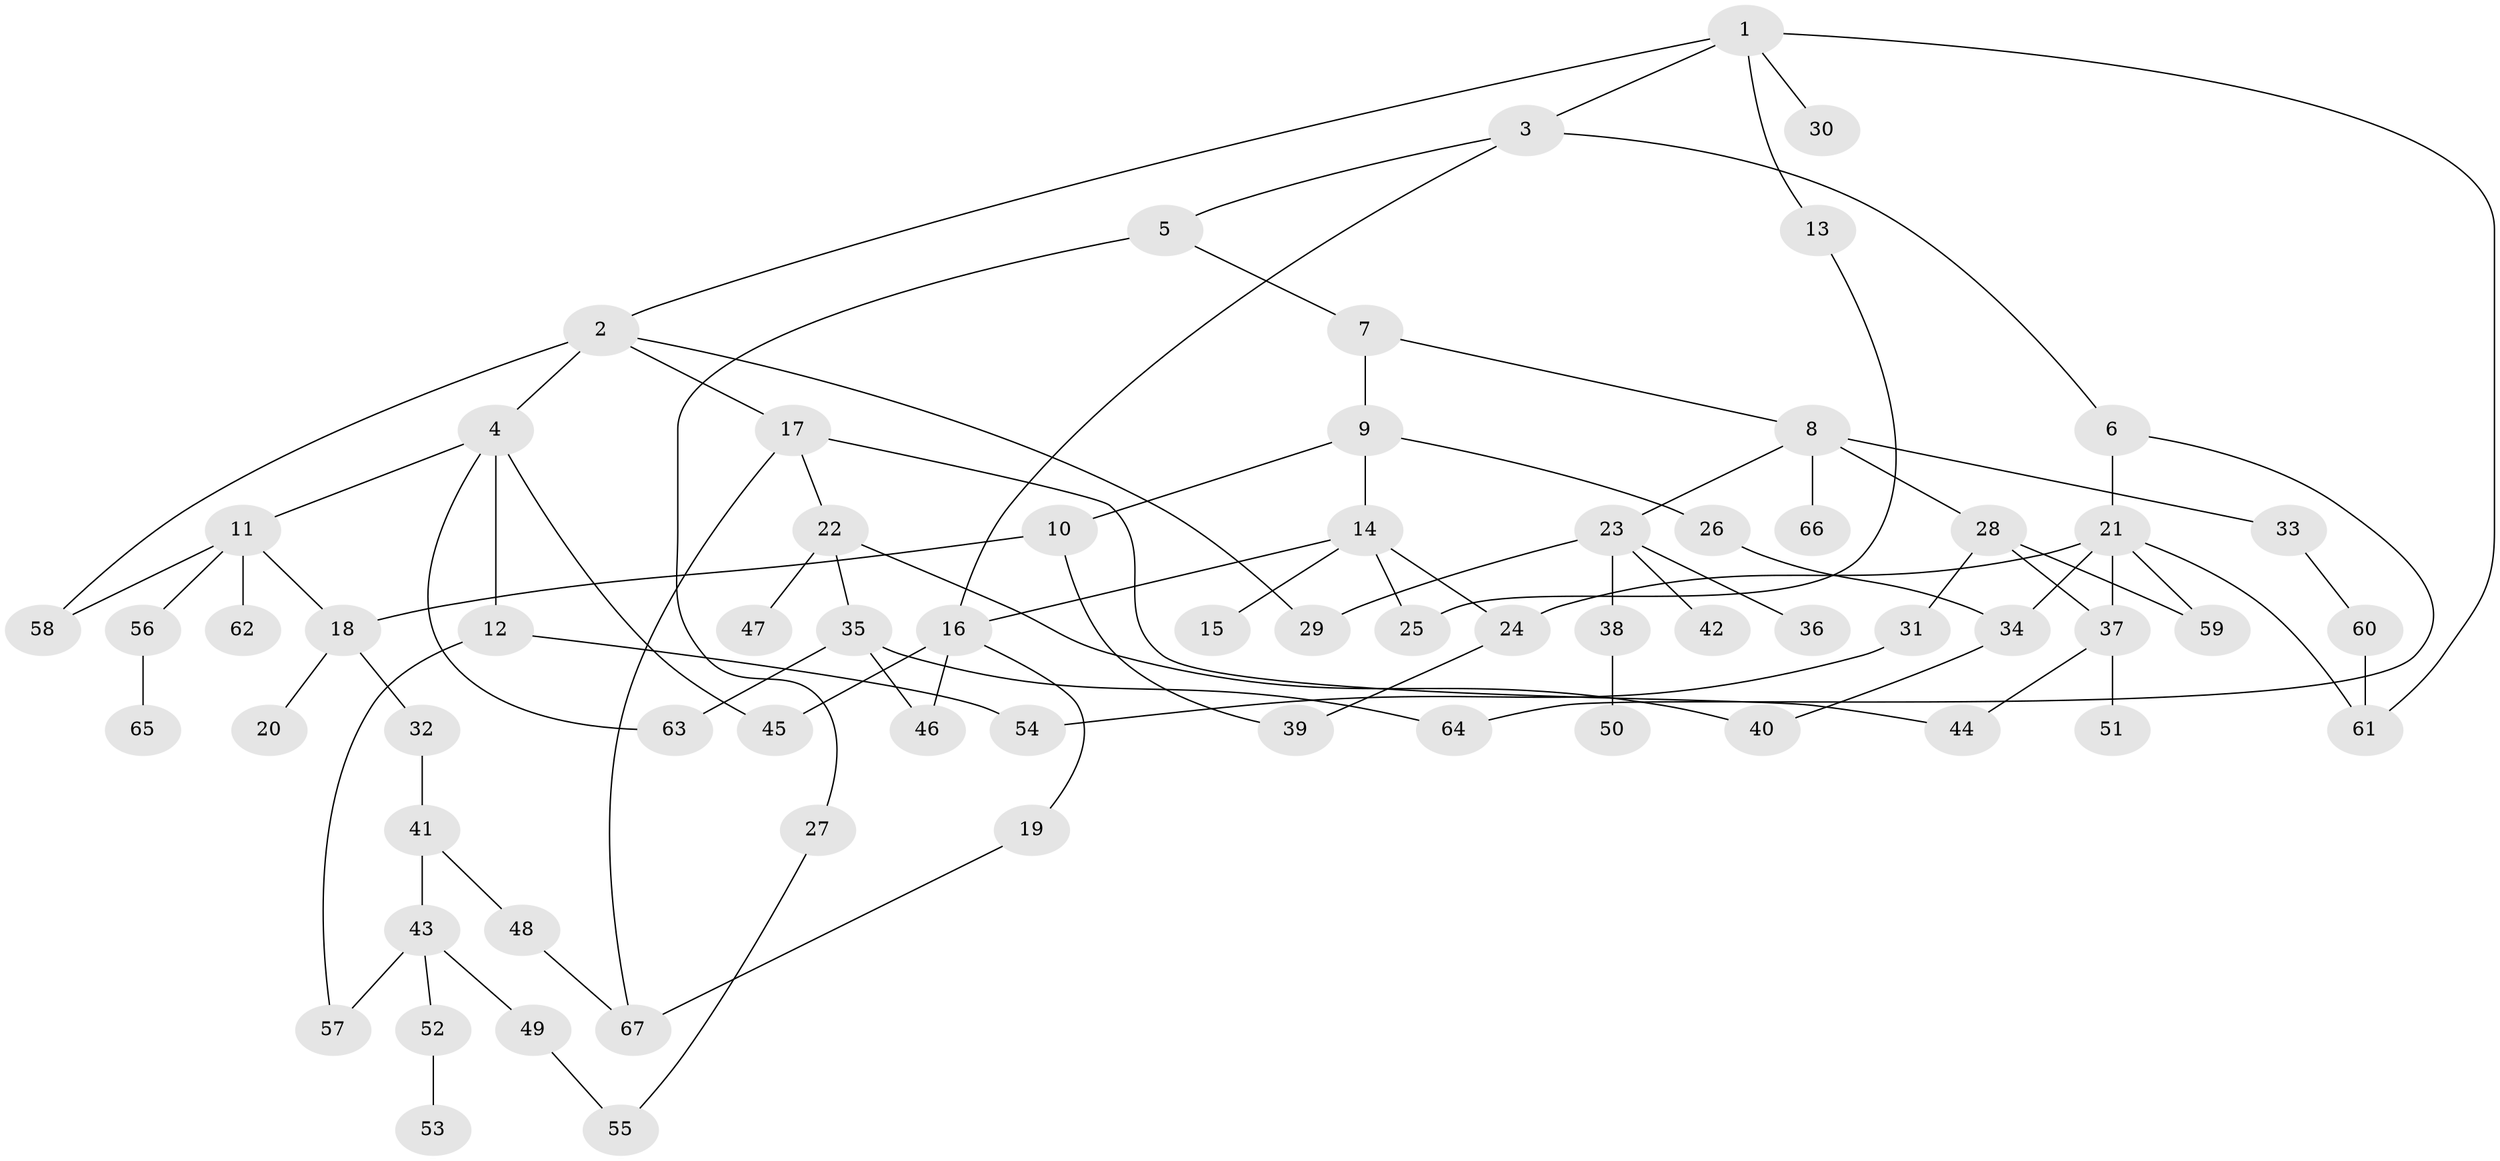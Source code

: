 // coarse degree distribution, {5: 0.13043478260869565, 3: 0.13043478260869565, 6: 0.043478260869565216, 4: 0.17391304347826086, 1: 0.21739130434782608, 8: 0.021739130434782608, 2: 0.2826086956521739}
// Generated by graph-tools (version 1.1) at 2025/23/03/03/25 07:23:34]
// undirected, 67 vertices, 89 edges
graph export_dot {
graph [start="1"]
  node [color=gray90,style=filled];
  1;
  2;
  3;
  4;
  5;
  6;
  7;
  8;
  9;
  10;
  11;
  12;
  13;
  14;
  15;
  16;
  17;
  18;
  19;
  20;
  21;
  22;
  23;
  24;
  25;
  26;
  27;
  28;
  29;
  30;
  31;
  32;
  33;
  34;
  35;
  36;
  37;
  38;
  39;
  40;
  41;
  42;
  43;
  44;
  45;
  46;
  47;
  48;
  49;
  50;
  51;
  52;
  53;
  54;
  55;
  56;
  57;
  58;
  59;
  60;
  61;
  62;
  63;
  64;
  65;
  66;
  67;
  1 -- 2;
  1 -- 3;
  1 -- 13;
  1 -- 30;
  1 -- 61;
  2 -- 4;
  2 -- 17;
  2 -- 29;
  2 -- 58;
  3 -- 5;
  3 -- 6;
  3 -- 16;
  4 -- 11;
  4 -- 12;
  4 -- 45;
  4 -- 63;
  5 -- 7;
  5 -- 27;
  6 -- 21;
  6 -- 64;
  7 -- 8;
  7 -- 9;
  8 -- 23;
  8 -- 28;
  8 -- 33;
  8 -- 66;
  9 -- 10;
  9 -- 14;
  9 -- 26;
  10 -- 18;
  10 -- 39;
  11 -- 56;
  11 -- 58;
  11 -- 62;
  11 -- 18;
  12 -- 57;
  12 -- 54;
  13 -- 25;
  14 -- 15;
  14 -- 16;
  14 -- 25;
  14 -- 24;
  16 -- 19;
  16 -- 46;
  16 -- 45;
  17 -- 22;
  17 -- 67;
  17 -- 44;
  18 -- 20;
  18 -- 32;
  19 -- 67;
  21 -- 24;
  21 -- 37;
  21 -- 59;
  21 -- 61;
  21 -- 34;
  22 -- 35;
  22 -- 47;
  22 -- 40;
  23 -- 36;
  23 -- 38;
  23 -- 42;
  23 -- 29;
  24 -- 39;
  26 -- 34;
  27 -- 55;
  28 -- 31;
  28 -- 37;
  28 -- 59;
  31 -- 54;
  32 -- 41;
  33 -- 60;
  34 -- 40;
  35 -- 46;
  35 -- 63;
  35 -- 64;
  37 -- 44;
  37 -- 51;
  38 -- 50;
  41 -- 43;
  41 -- 48;
  43 -- 49;
  43 -- 52;
  43 -- 57;
  48 -- 67;
  49 -- 55;
  52 -- 53;
  56 -- 65;
  60 -- 61;
}
